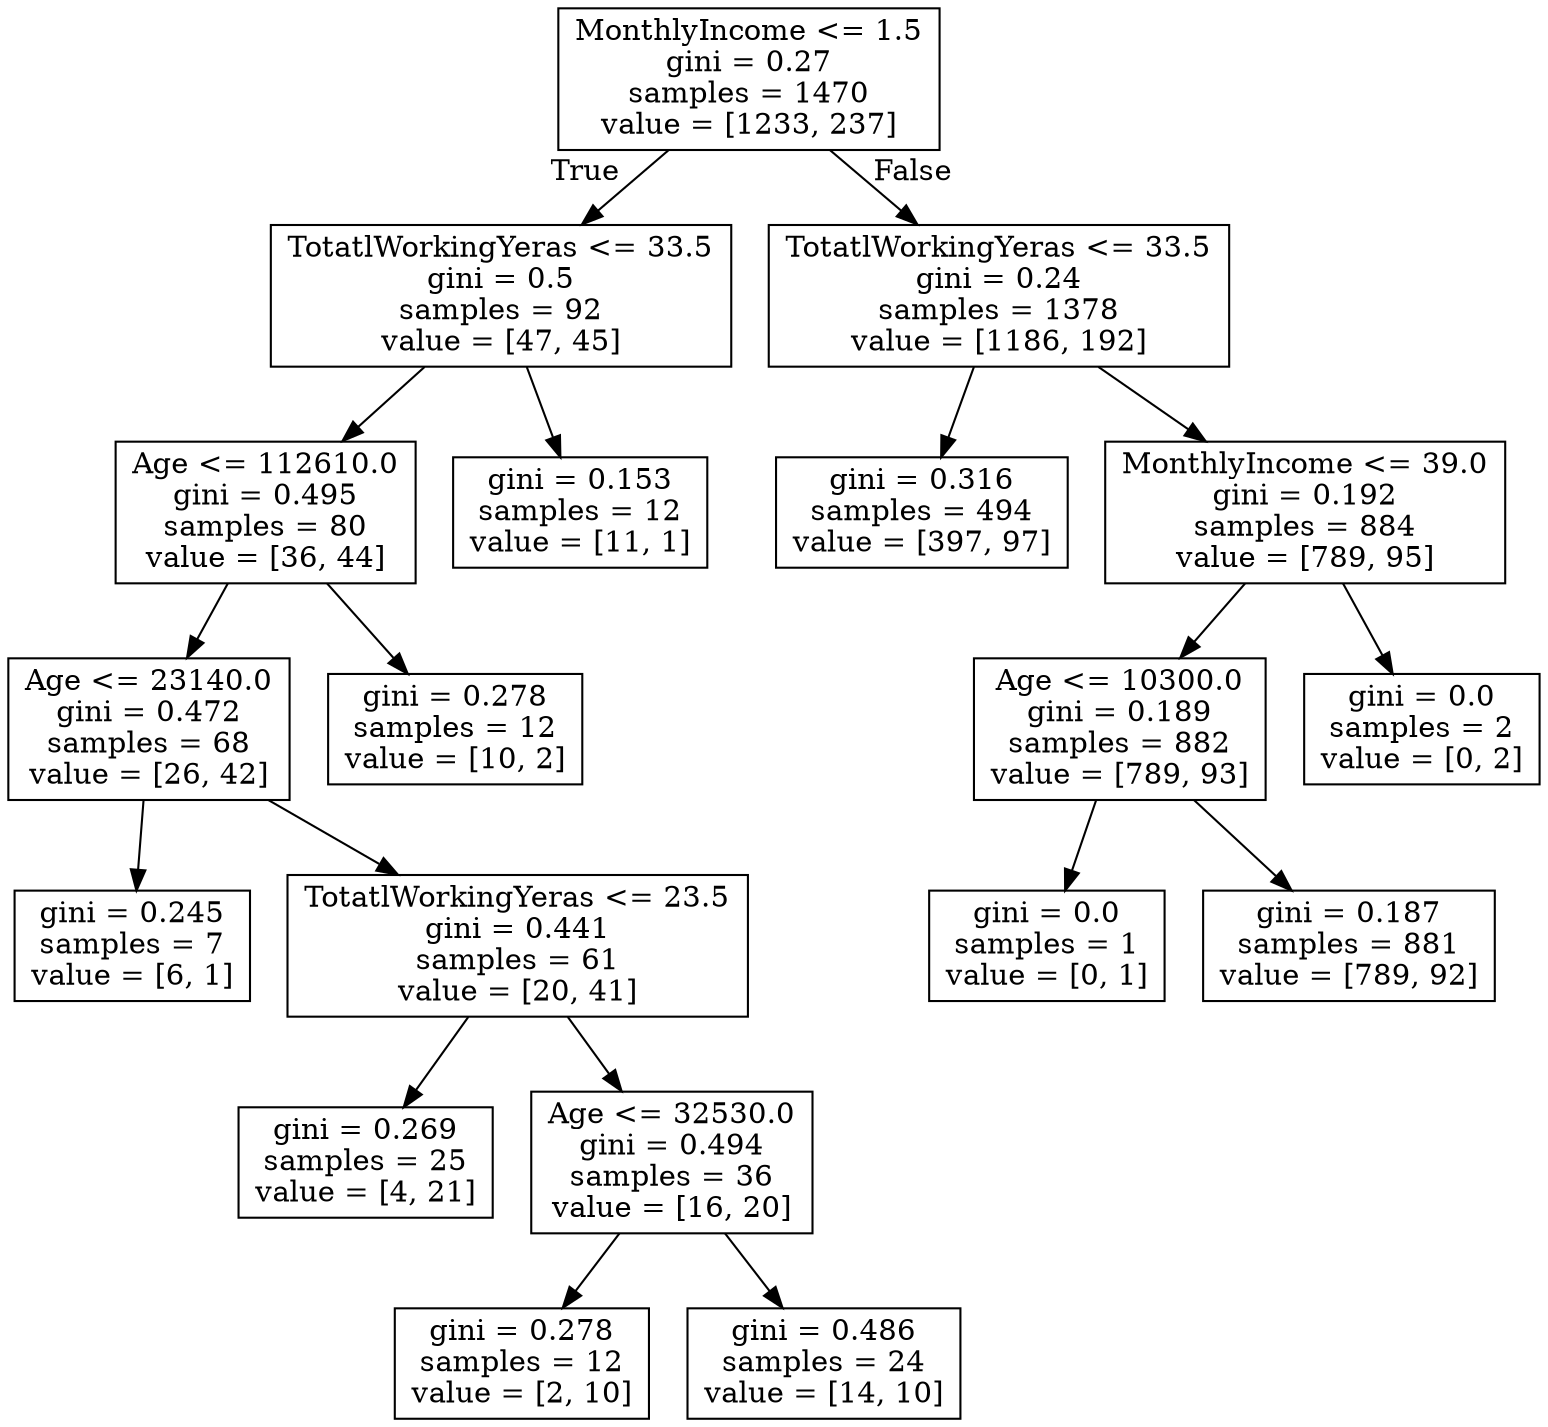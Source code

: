 digraph Tree {
node [shape=box] ;
0 [label="MonthlyIncome <= 1.5\ngini = 0.27\nsamples = 1470\nvalue = [1233, 237]"] ;
1 [label="TotatlWorkingYeras <= 33.5\ngini = 0.5\nsamples = 92\nvalue = [47, 45]"] ;
0 -> 1 [labeldistance=2.5, labelangle=45, headlabel="True"] ;
5 [label="Age <= 112610.0\ngini = 0.495\nsamples = 80\nvalue = [36, 44]"] ;
1 -> 5 ;
7 [label="Age <= 23140.0\ngini = 0.472\nsamples = 68\nvalue = [26, 42]"] ;
5 -> 7 ;
9 [label="gini = 0.245\nsamples = 7\nvalue = [6, 1]"] ;
7 -> 9 ;
10 [label="TotatlWorkingYeras <= 23.5\ngini = 0.441\nsamples = 61\nvalue = [20, 41]"] ;
7 -> 10 ;
13 [label="gini = 0.269\nsamples = 25\nvalue = [4, 21]"] ;
10 -> 13 ;
14 [label="Age <= 32530.0\ngini = 0.494\nsamples = 36\nvalue = [16, 20]"] ;
10 -> 14 ;
15 [label="gini = 0.278\nsamples = 12\nvalue = [2, 10]"] ;
14 -> 15 ;
16 [label="gini = 0.486\nsamples = 24\nvalue = [14, 10]"] ;
14 -> 16 ;
8 [label="gini = 0.278\nsamples = 12\nvalue = [10, 2]"] ;
5 -> 8 ;
6 [label="gini = 0.153\nsamples = 12\nvalue = [11, 1]"] ;
1 -> 6 ;
2 [label="TotatlWorkingYeras <= 33.5\ngini = 0.24\nsamples = 1378\nvalue = [1186, 192]"] ;
0 -> 2 [labeldistance=2.5, labelangle=-45, headlabel="False"] ;
3 [label="gini = 0.316\nsamples = 494\nvalue = [397, 97]"] ;
2 -> 3 ;
4 [label="MonthlyIncome <= 39.0\ngini = 0.192\nsamples = 884\nvalue = [789, 95]"] ;
2 -> 4 ;
11 [label="Age <= 10300.0\ngini = 0.189\nsamples = 882\nvalue = [789, 93]"] ;
4 -> 11 ;
17 [label="gini = 0.0\nsamples = 1\nvalue = [0, 1]"] ;
11 -> 17 ;
18 [label="gini = 0.187\nsamples = 881\nvalue = [789, 92]"] ;
11 -> 18 ;
12 [label="gini = 0.0\nsamples = 2\nvalue = [0, 2]"] ;
4 -> 12 ;
}